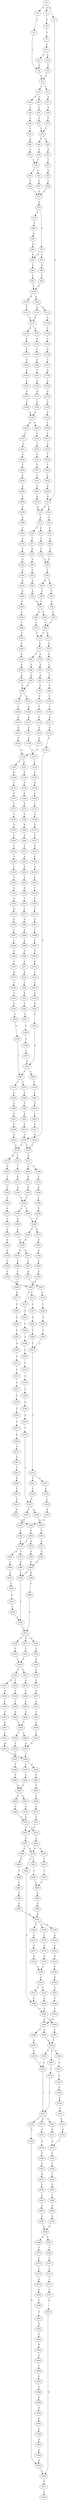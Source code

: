 strict digraph  {
	S0 -> S1 [ label = A ];
	S0 -> S2 [ label = T ];
	S0 -> S3 [ label = G ];
	S1 -> S4 [ label = G ];
	S2 -> S5 [ label = C ];
	S3 -> S6 [ label = A ];
	S4 -> S7 [ label = T ];
	S5 -> S8 [ label = C ];
	S6 -> S9 [ label = A ];
	S6 -> S10 [ label = G ];
	S7 -> S11 [ label = C ];
	S8 -> S12 [ label = G ];
	S9 -> S13 [ label = A ];
	S10 -> S14 [ label = G ];
	S11 -> S15 [ label = C ];
	S11 -> S16 [ label = A ];
	S12 -> S17 [ label = T ];
	S12 -> S18 [ label = A ];
	S13 -> S19 [ label = G ];
	S13 -> S20 [ label = T ];
	S14 -> S21 [ label = T ];
	S15 -> S8 [ label = C ];
	S16 -> S22 [ label = C ];
	S17 -> S23 [ label = A ];
	S18 -> S24 [ label = T ];
	S18 -> S25 [ label = C ];
	S19 -> S26 [ label = C ];
	S20 -> S27 [ label = T ];
	S21 -> S28 [ label = A ];
	S22 -> S12 [ label = G ];
	S23 -> S29 [ label = A ];
	S24 -> S30 [ label = T ];
	S25 -> S31 [ label = T ];
	S26 -> S32 [ label = C ];
	S27 -> S33 [ label = G ];
	S28 -> S34 [ label = C ];
	S29 -> S35 [ label = C ];
	S30 -> S36 [ label = T ];
	S31 -> S37 [ label = C ];
	S32 -> S38 [ label = T ];
	S33 -> S39 [ label = A ];
	S34 -> S38 [ label = T ];
	S35 -> S40 [ label = T ];
	S36 -> S41 [ label = T ];
	S37 -> S40 [ label = T ];
	S38 -> S42 [ label = C ];
	S39 -> S43 [ label = C ];
	S40 -> S44 [ label = G ];
	S40 -> S45 [ label = C ];
	S41 -> S46 [ label = A ];
	S42 -> S47 [ label = T ];
	S42 -> S48 [ label = A ];
	S43 -> S49 [ label = C ];
	S44 -> S50 [ label = T ];
	S45 -> S51 [ label = G ];
	S46 -> S52 [ label = T ];
	S47 -> S53 [ label = C ];
	S48 -> S54 [ label = A ];
	S49 -> S55 [ label = A ];
	S50 -> S56 [ label = T ];
	S51 -> S57 [ label = T ];
	S52 -> S56 [ label = T ];
	S53 -> S58 [ label = C ];
	S54 -> S59 [ label = A ];
	S55 -> S59 [ label = A ];
	S56 -> S60 [ label = T ];
	S56 -> S61 [ label = C ];
	S57 -> S62 [ label = G ];
	S58 -> S63 [ label = A ];
	S59 -> S64 [ label = A ];
	S59 -> S65 [ label = G ];
	S60 -> S66 [ label = T ];
	S61 -> S67 [ label = T ];
	S62 -> S68 [ label = T ];
	S63 -> S69 [ label = T ];
	S64 -> S69 [ label = T ];
	S65 -> S70 [ label = T ];
	S66 -> S71 [ label = C ];
	S67 -> S71 [ label = C ];
	S68 -> S71 [ label = C ];
	S69 -> S72 [ label = T ];
	S69 -> S73 [ label = A ];
	S70 -> S72 [ label = T ];
	S71 -> S74 [ label = G ];
	S72 -> S75 [ label = G ];
	S73 -> S76 [ label = A ];
	S74 -> S77 [ label = A ];
	S74 -> S78 [ label = A ];
	S75 -> S79 [ label = A ];
	S75 -> S80 [ label = T ];
	S76 -> S81 [ label = G ];
	S77 -> S82 [ label = C ];
	S77 -> S83 [ label = A ];
	S78 -> S84 [ label = C ];
	S79 -> S85 [ label = A ];
	S80 -> S86 [ label = A ];
	S81 -> S87 [ label = C ];
	S82 -> S88 [ label = A ];
	S83 -> S89 [ label = C ];
	S84 -> S90 [ label = G ];
	S85 -> S91 [ label = G ];
	S86 -> S92 [ label = A ];
	S87 -> S93 [ label = C ];
	S88 -> S94 [ label = C ];
	S89 -> S95 [ label = C ];
	S90 -> S96 [ label = A ];
	S91 -> S97 [ label = T ];
	S92 -> S98 [ label = C ];
	S93 -> S99 [ label = A ];
	S94 -> S100 [ label = G ];
	S95 -> S100 [ label = G ];
	S96 -> S83 [ label = A ];
	S97 -> S101 [ label = T ];
	S98 -> S102 [ label = G ];
	S98 -> S103 [ label = T ];
	S99 -> S104 [ label = C ];
	S100 -> S105 [ label = G ];
	S100 -> S106 [ label = A ];
	S101 -> S107 [ label = T ];
	S102 -> S108 [ label = A ];
	S103 -> S109 [ label = C ];
	S104 -> S110 [ label = T ];
	S105 -> S111 [ label = T ];
	S106 -> S112 [ label = T ];
	S106 -> S113 [ label = C ];
	S107 -> S114 [ label = C ];
	S108 -> S115 [ label = G ];
	S109 -> S116 [ label = A ];
	S110 -> S117 [ label = A ];
	S111 -> S118 [ label = A ];
	S112 -> S118 [ label = A ];
	S113 -> S119 [ label = G ];
	S114 -> S120 [ label = A ];
	S115 -> S121 [ label = C ];
	S116 -> S122 [ label = G ];
	S117 -> S123 [ label = G ];
	S118 -> S124 [ label = G ];
	S118 -> S125 [ label = A ];
	S119 -> S126 [ label = A ];
	S120 -> S127 [ label = A ];
	S121 -> S128 [ label = C ];
	S122 -> S129 [ label = A ];
	S123 -> S130 [ label = A ];
	S124 -> S131 [ label = C ];
	S125 -> S132 [ label = A ];
	S126 -> S133 [ label = C ];
	S127 -> S134 [ label = G ];
	S128 -> S135 [ label = G ];
	S129 -> S134 [ label = G ];
	S130 -> S136 [ label = G ];
	S131 -> S137 [ label = T ];
	S132 -> S138 [ label = C ];
	S133 -> S139 [ label = G ];
	S134 -> S140 [ label = T ];
	S134 -> S141 [ label = A ];
	S135 -> S142 [ label = C ];
	S136 -> S143 [ label = A ];
	S136 -> S144 [ label = G ];
	S137 -> S145 [ label = A ];
	S138 -> S146 [ label = C ];
	S139 -> S147 [ label = A ];
	S140 -> S148 [ label = G ];
	S141 -> S149 [ label = C ];
	S142 -> S150 [ label = C ];
	S143 -> S151 [ label = C ];
	S144 -> S152 [ label = G ];
	S144 -> S153 [ label = C ];
	S145 -> S154 [ label = C ];
	S146 -> S155 [ label = T ];
	S147 -> S156 [ label = A ];
	S148 -> S157 [ label = T ];
	S149 -> S158 [ label = C ];
	S150 -> S159 [ label = G ];
	S151 -> S160 [ label = C ];
	S151 -> S161 [ label = G ];
	S152 -> S162 [ label = G ];
	S153 -> S163 [ label = T ];
	S154 -> S164 [ label = G ];
	S155 -> S165 [ label = G ];
	S156 -> S166 [ label = A ];
	S157 -> S167 [ label = C ];
	S158 -> S168 [ label = C ];
	S159 -> S169 [ label = C ];
	S160 -> S170 [ label = C ];
	S161 -> S171 [ label = A ];
	S162 -> S172 [ label = T ];
	S163 -> S173 [ label = T ];
	S164 -> S174 [ label = G ];
	S165 -> S175 [ label = A ];
	S166 -> S176 [ label = G ];
	S167 -> S177 [ label = T ];
	S168 -> S178 [ label = G ];
	S169 -> S179 [ label = C ];
	S170 -> S180 [ label = A ];
	S171 -> S181 [ label = A ];
	S172 -> S182 [ label = C ];
	S173 -> S183 [ label = A ];
	S174 -> S184 [ label = A ];
	S175 -> S185 [ label = A ];
	S176 -> S186 [ label = C ];
	S177 -> S187 [ label = C ];
	S178 -> S188 [ label = C ];
	S179 -> S189 [ label = G ];
	S180 -> S190 [ label = C ];
	S181 -> S191 [ label = T ];
	S182 -> S192 [ label = C ];
	S183 -> S191 [ label = T ];
	S184 -> S193 [ label = A ];
	S185 -> S193 [ label = A ];
	S186 -> S194 [ label = C ];
	S187 -> S195 [ label = A ];
	S188 -> S196 [ label = G ];
	S189 -> S197 [ label = A ];
	S190 -> S198 [ label = T ];
	S191 -> S199 [ label = A ];
	S191 -> S200 [ label = T ];
	S192 -> S201 [ label = A ];
	S193 -> S202 [ label = A ];
	S193 -> S203 [ label = C ];
	S194 -> S204 [ label = C ];
	S195 -> S205 [ label = C ];
	S196 -> S206 [ label = G ];
	S197 -> S207 [ label = C ];
	S198 -> S208 [ label = T ];
	S199 -> S209 [ label = A ];
	S200 -> S208 [ label = T ];
	S201 -> S210 [ label = C ];
	S202 -> S211 [ label = C ];
	S203 -> S212 [ label = T ];
	S204 -> S213 [ label = C ];
	S205 -> S214 [ label = C ];
	S206 -> S215 [ label = C ];
	S207 -> S216 [ label = G ];
	S208 -> S217 [ label = A ];
	S208 -> S218 [ label = C ];
	S209 -> S219 [ label = C ];
	S210 -> S220 [ label = A ];
	S211 -> S221 [ label = G ];
	S212 -> S222 [ label = T ];
	S213 -> S223 [ label = A ];
	S214 -> S224 [ label = A ];
	S215 -> S225 [ label = A ];
	S216 -> S226 [ label = C ];
	S217 -> S227 [ label = C ];
	S218 -> S228 [ label = G ];
	S219 -> S228 [ label = G ];
	S220 -> S229 [ label = G ];
	S221 -> S230 [ label = A ];
	S222 -> S231 [ label = C ];
	S223 -> S232 [ label = T ];
	S224 -> S233 [ label = C ];
	S225 -> S234 [ label = G ];
	S226 -> S235 [ label = A ];
	S227 -> S236 [ label = T ];
	S228 -> S237 [ label = A ];
	S228 -> S238 [ label = C ];
	S229 -> S239 [ label = G ];
	S230 -> S240 [ label = C ];
	S231 -> S241 [ label = G ];
	S232 -> S242 [ label = T ];
	S233 -> S243 [ label = T ];
	S234 -> S244 [ label = T ];
	S235 -> S245 [ label = C ];
	S236 -> S246 [ label = A ];
	S237 -> S247 [ label = C ];
	S238 -> S248 [ label = T ];
	S239 -> S249 [ label = G ];
	S240 -> S250 [ label = C ];
	S241 -> S251 [ label = T ];
	S242 -> S252 [ label = C ];
	S243 -> S253 [ label = A ];
	S244 -> S254 [ label = G ];
	S245 -> S255 [ label = C ];
	S246 -> S256 [ label = C ];
	S247 -> S257 [ label = A ];
	S248 -> S258 [ label = C ];
	S249 -> S259 [ label = C ];
	S250 -> S260 [ label = A ];
	S251 -> S261 [ label = A ];
	S252 -> S262 [ label = G ];
	S253 -> S263 [ label = A ];
	S254 -> S264 [ label = T ];
	S255 -> S265 [ label = T ];
	S256 -> S266 [ label = C ];
	S257 -> S267 [ label = A ];
	S258 -> S268 [ label = A ];
	S259 -> S266 [ label = C ];
	S260 -> S269 [ label = C ];
	S261 -> S270 [ label = A ];
	S262 -> S6 [ label = A ];
	S263 -> S271 [ label = G ];
	S264 -> S272 [ label = C ];
	S265 -> S273 [ label = C ];
	S266 -> S274 [ label = G ];
	S266 -> S275 [ label = T ];
	S267 -> S276 [ label = C ];
	S268 -> S277 [ label = G ];
	S269 -> S278 [ label = G ];
	S270 -> S9 [ label = A ];
	S271 -> S279 [ label = G ];
	S272 -> S280 [ label = G ];
	S273 -> S281 [ label = T ];
	S274 -> S282 [ label = C ];
	S275 -> S283 [ label = C ];
	S276 -> S284 [ label = T ];
	S277 -> S285 [ label = T ];
	S278 -> S286 [ label = A ];
	S279 -> S287 [ label = C ];
	S280 -> S288 [ label = A ];
	S281 -> S289 [ label = T ];
	S282 -> S290 [ label = A ];
	S283 -> S291 [ label = G ];
	S284 -> S292 [ label = A ];
	S285 -> S293 [ label = C ];
	S286 -> S294 [ label = C ];
	S287 -> S295 [ label = T ];
	S288 -> S296 [ label = A ];
	S289 -> S297 [ label = C ];
	S290 -> S298 [ label = C ];
	S291 -> S299 [ label = T ];
	S292 -> S300 [ label = T ];
	S293 -> S301 [ label = G ];
	S294 -> S302 [ label = C ];
	S295 -> S303 [ label = C ];
	S296 -> S304 [ label = C ];
	S297 -> S305 [ label = C ];
	S298 -> S306 [ label = C ];
	S299 -> S307 [ label = T ];
	S300 -> S307 [ label = T ];
	S301 -> S308 [ label = G ];
	S302 -> S309 [ label = T ];
	S303 -> S310 [ label = C ];
	S304 -> S311 [ label = A ];
	S305 -> S312 [ label = G ];
	S306 -> S313 [ label = C ];
	S307 -> S314 [ label = T ];
	S308 -> S315 [ label = T ];
	S309 -> S316 [ label = G ];
	S310 -> S317 [ label = A ];
	S311 -> S318 [ label = A ];
	S312 -> S319 [ label = C ];
	S313 -> S320 [ label = G ];
	S314 -> S321 [ label = T ];
	S314 -> S322 [ label = C ];
	S315 -> S323 [ label = T ];
	S316 -> S324 [ label = C ];
	S317 -> S325 [ label = T ];
	S318 -> S326 [ label = C ];
	S319 -> S327 [ label = A ];
	S320 -> S328 [ label = C ];
	S321 -> S329 [ label = T ];
	S322 -> S330 [ label = C ];
	S323 -> S331 [ label = C ];
	S324 -> S332 [ label = G ];
	S325 -> S333 [ label = T ];
	S326 -> S334 [ label = A ];
	S327 -> S335 [ label = A ];
	S328 -> S336 [ label = A ];
	S329 -> S337 [ label = A ];
	S330 -> S338 [ label = C ];
	S331 -> S339 [ label = C ];
	S332 -> S340 [ label = G ];
	S333 -> S341 [ label = A ];
	S334 -> S342 [ label = C ];
	S335 -> S343 [ label = A ];
	S336 -> S344 [ label = A ];
	S337 -> S345 [ label = G ];
	S337 -> S346 [ label = A ];
	S338 -> S347 [ label = A ];
	S339 -> S348 [ label = T ];
	S340 -> S349 [ label = C ];
	S341 -> S350 [ label = A ];
	S342 -> S351 [ label = C ];
	S343 -> S352 [ label = C ];
	S344 -> S353 [ label = T ];
	S345 -> S354 [ label = T ];
	S346 -> S355 [ label = G ];
	S347 -> S356 [ label = A ];
	S348 -> S357 [ label = C ];
	S349 -> S358 [ label = C ];
	S350 -> S359 [ label = G ];
	S351 -> S360 [ label = C ];
	S352 -> S361 [ label = G ];
	S353 -> S337 [ label = A ];
	S354 -> S362 [ label = A ];
	S355 -> S363 [ label = A ];
	S356 -> S364 [ label = A ];
	S357 -> S365 [ label = G ];
	S358 -> S366 [ label = C ];
	S359 -> S367 [ label = T ];
	S360 -> S368 [ label = C ];
	S361 -> S367 [ label = T ];
	S361 -> S369 [ label = A ];
	S362 -> S370 [ label = C ];
	S363 -> S371 [ label = A ];
	S364 -> S370 [ label = C ];
	S364 -> S372 [ label = G ];
	S365 -> S373 [ label = A ];
	S366 -> S374 [ label = C ];
	S367 -> S375 [ label = C ];
	S367 -> S376 [ label = A ];
	S368 -> S377 [ label = C ];
	S369 -> S378 [ label = T ];
	S370 -> S379 [ label = T ];
	S370 -> S380 [ label = A ];
	S371 -> S381 [ label = A ];
	S372 -> S382 [ label = A ];
	S373 -> S383 [ label = C ];
	S374 -> S384 [ label = C ];
	S375 -> S385 [ label = C ];
	S376 -> S386 [ label = G ];
	S377 -> S361 [ label = G ];
	S378 -> S387 [ label = C ];
	S379 -> S388 [ label = G ];
	S380 -> S389 [ label = A ];
	S381 -> S390 [ label = G ];
	S382 -> S390 [ label = G ];
	S383 -> S391 [ label = T ];
	S384 -> S392 [ label = C ];
	S385 -> S393 [ label = A ];
	S386 -> S394 [ label = T ];
	S387 -> S395 [ label = T ];
	S388 -> S396 [ label = C ];
	S389 -> S397 [ label = G ];
	S390 -> S398 [ label = A ];
	S390 -> S396 [ label = C ];
	S391 -> S399 [ label = G ];
	S392 -> S400 [ label = G ];
	S393 -> S401 [ label = C ];
	S394 -> S402 [ label = A ];
	S395 -> S403 [ label = C ];
	S396 -> S404 [ label = C ];
	S397 -> S405 [ label = C ];
	S398 -> S406 [ label = C ];
	S399 -> S407 [ label = T ];
	S400 -> S408 [ label = A ];
	S401 -> S409 [ label = T ];
	S402 -> S410 [ label = A ];
	S403 -> S411 [ label = C ];
	S404 -> S412 [ label = C ];
	S405 -> S413 [ label = G ];
	S406 -> S412 [ label = C ];
	S407 -> S414 [ label = G ];
	S408 -> S98 [ label = C ];
	S409 -> S415 [ label = G ];
	S410 -> S136 [ label = G ];
	S411 -> S416 [ label = G ];
	S412 -> S417 [ label = G ];
	S412 -> S418 [ label = T ];
	S412 -> S419 [ label = C ];
	S413 -> S420 [ label = C ];
	S414 -> S421 [ label = A ];
	S415 -> S144 [ label = G ];
	S416 -> S143 [ label = A ];
	S417 -> S422 [ label = C ];
	S418 -> S423 [ label = C ];
	S419 -> S424 [ label = A ];
	S420 -> S404 [ label = C ];
	S421 -> S356 [ label = A ];
	S422 -> S425 [ label = C ];
	S423 -> S425 [ label = C ];
	S424 -> S426 [ label = T ];
	S425 -> S427 [ label = G ];
	S425 -> S428 [ label = A ];
	S426 -> S429 [ label = C ];
	S427 -> S430 [ label = A ];
	S428 -> S431 [ label = A ];
	S428 -> S432 [ label = T ];
	S429 -> S433 [ label = A ];
	S430 -> S434 [ label = C ];
	S431 -> S435 [ label = A ];
	S432 -> S436 [ label = C ];
	S433 -> S437 [ label = G ];
	S434 -> S438 [ label = C ];
	S435 -> S439 [ label = T ];
	S436 -> S440 [ label = T ];
	S437 -> S441 [ label = A ];
	S438 -> S442 [ label = A ];
	S439 -> S443 [ label = T ];
	S440 -> S444 [ label = A ];
	S441 -> S445 [ label = A ];
	S442 -> S446 [ label = T ];
	S443 -> S447 [ label = A ];
	S444 -> S446 [ label = T ];
	S445 -> S448 [ label = C ];
	S446 -> S449 [ label = C ];
	S446 -> S450 [ label = T ];
	S447 -> S451 [ label = T ];
	S448 -> S452 [ label = C ];
	S449 -> S453 [ label = A ];
	S450 -> S454 [ label = T ];
	S451 -> S455 [ label = A ];
	S452 -> S453 [ label = A ];
	S453 -> S456 [ label = T ];
	S454 -> S457 [ label = T ];
	S455 -> S456 [ label = T ];
	S456 -> S458 [ label = C ];
	S456 -> S459 [ label = A ];
	S457 -> S460 [ label = T ];
	S458 -> S461 [ label = G ];
	S459 -> S462 [ label = C ];
	S460 -> S463 [ label = G ];
	S461 -> S464 [ label = A ];
	S462 -> S465 [ label = T ];
	S463 -> S464 [ label = A ];
	S464 -> S466 [ label = G ];
	S464 -> S467 [ label = A ];
	S465 -> S468 [ label = C ];
	S466 -> S469 [ label = G ];
	S467 -> S470 [ label = G ];
	S468 -> S471 [ label = C ];
	S469 -> S472 [ label = G ];
	S470 -> S472 [ label = G ];
	S471 -> S473 [ label = G ];
	S472 -> S474 [ label = C ];
	S472 -> S475 [ label = A ];
	S473 -> S475 [ label = A ];
	S474 -> S476 [ label = T ];
	S475 -> S477 [ label = T ];
	S476 -> S478 [ label = A ];
	S476 -> S479 [ label = T ];
	S477 -> S480 [ label = G ];
	S477 -> S478 [ label = A ];
	S478 -> S481 [ label = C ];
	S478 -> S482 [ label = C ];
	S479 -> S483 [ label = T ];
	S480 -> S484 [ label = A ];
	S481 -> S485 [ label = T ];
	S482 -> S486 [ label = C ];
	S483 -> S487 [ label = T ];
	S484 -> S488 [ label = T ];
	S485 -> S489 [ label = T ];
	S486 -> S490 [ label = T ];
	S487 -> S489 [ label = T ];
	S488 -> S491 [ label = A ];
	S489 -> S492 [ label = C ];
	S490 -> S493 [ label = G ];
	S490 -> S494 [ label = A ];
	S491 -> S495 [ label = T ];
	S492 -> S496 [ label = G ];
	S493 -> S497 [ label = C ];
	S494 -> S498 [ label = A ];
	S494 -> S499 [ label = C ];
	S495 -> S500 [ label = G ];
	S496 -> S501 [ label = A ];
	S497 -> S502 [ label = C ];
	S498 -> S503 [ label = G ];
	S499 -> S502 [ label = C ];
	S500 -> S501 [ label = A ];
	S501 -> S504 [ label = C ];
	S501 -> S505 [ label = T ];
	S501 -> S506 [ label = C ];
	S502 -> S507 [ label = G ];
	S502 -> S508 [ label = C ];
	S502 -> S509 [ label = T ];
	S503 -> S510 [ label = T ];
	S504 -> S511 [ label = A ];
	S505 -> S512 [ label = A ];
	S506 -> S513 [ label = T ];
	S507 -> S514 [ label = C ];
	S508 -> S515 [ label = C ];
	S509 -> S516 [ label = C ];
	S510 -> S516 [ label = C ];
	S511 -> S517 [ label = G ];
	S512 -> S518 [ label = C ];
	S513 -> S519 [ label = C ];
	S514 -> S520 [ label = T ];
	S515 -> S521 [ label = C ];
	S516 -> S520 [ label = T ];
	S517 -> S522 [ label = A ];
	S518 -> S523 [ label = G ];
	S519 -> S524 [ label = A ];
	S520 -> S525 [ label = T ];
	S520 -> S526 [ label = T ];
	S520 -> S527 [ label = A ];
	S521 -> S528 [ label = A ];
	S522 -> S529 [ label = A ];
	S523 -> S530 [ label = T ];
	S524 -> S529 [ label = A ];
	S525 -> S531 [ label = A ];
	S526 -> S532 [ label = A ];
	S527 -> S533 [ label = G ];
	S528 -> S534 [ label = A ];
	S529 -> S535 [ label = A ];
	S530 -> S536 [ label = A ];
	S531 -> S537 [ label = G ];
	S532 -> S538 [ label = G ];
	S533 -> S539 [ label = G ];
	S534 -> S540 [ label = G ];
	S535 -> S541 [ label = C ];
	S535 -> S542 [ label = T ];
	S536 -> S543 [ label = A ];
	S537 -> S544 [ label = T ];
	S538 -> S545 [ label = G ];
	S539 -> S546 [ label = G ];
	S540 -> S547 [ label = C ];
	S541 -> S486 [ label = C ];
	S542 -> S548 [ label = C ];
	S543 -> S549 [ label = T ];
	S544 -> S550 [ label = T ];
	S545 -> S551 [ label = T ];
	S546 -> S552 [ label = T ];
	S547 -> S553 [ label = A ];
	S548 -> S490 [ label = T ];
	S549 -> S554 [ label = T ];
	S550 -> S555 [ label = T ];
	S551 -> S556 [ label = A ];
	S552 -> S557 [ label = G ];
	S553 -> S537 [ label = G ];
	S554 -> S494 [ label = A ];
	S555 -> S558 [ label = G ];
	S557 -> S559 [ label = T ];
	S558 -> S560 [ label = T ];
	S559 -> S561 [ label = C ];
	S560 -> S562 [ label = C ];
	S561 -> S563 [ label = A ];
	S562 -> S564 [ label = A ];
	S563 -> S565 [ label = A ];
	S564 -> S566 [ label = C ];
	S565 -> S566 [ label = C ];
	S566 -> S567 [ label = T ];
	S566 -> S568 [ label = A ];
	S567 -> S569 [ label = G ];
	S568 -> S570 [ label = T ];
	S569 -> S571 [ label = C ];
	S570 -> S572 [ label = C ];
	S571 -> S573 [ label = A ];
	S572 -> S574 [ label = T ];
	S573 -> S575 [ label = T ];
	S574 -> S576 [ label = G ];
	S575 -> S577 [ label = C ];
	S576 -> S578 [ label = A ];
	S577 -> S579 [ label = G ];
	S578 -> S580 [ label = C ];
	S579 -> S545 [ label = G ];
	S580 -> S581 [ label = T ];
	S581 -> S582 [ label = A ];
	S582 -> S583 [ label = G ];
	S583 -> S584 [ label = G ];
	S584 -> S585 [ label = G ];
	S585 -> S586 [ label = C ];
	S586 -> S587 [ label = C ];
	S587 -> S588 [ label = T ];
	S588 -> S589 [ label = G ];
	S589 -> S590 [ label = G ];
	S590 -> S591 [ label = C ];
	S591 -> S592 [ label = C ];
	S592 -> S593 [ label = G ];
	S593 -> S594 [ label = A ];
	S594 -> S538 [ label = G ];
}
